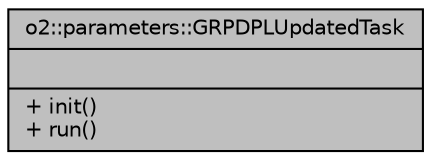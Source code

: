 digraph "o2::parameters::GRPDPLUpdatedTask"
{
 // INTERACTIVE_SVG=YES
  bgcolor="transparent";
  edge [fontname="Helvetica",fontsize="10",labelfontname="Helvetica",labelfontsize="10"];
  node [fontname="Helvetica",fontsize="10",shape=record];
  Node1 [label="{o2::parameters::GRPDPLUpdatedTask\n||+ init()\l+ run()\l}",height=0.2,width=0.4,color="black", fillcolor="grey75", style="filled" fontcolor="black"];
}
